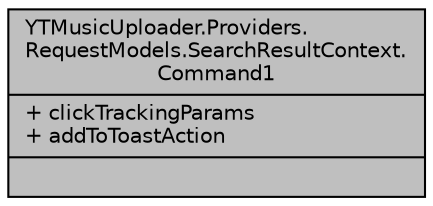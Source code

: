 digraph "YTMusicUploader.Providers.RequestModels.SearchResultContext.Command1"
{
 // LATEX_PDF_SIZE
  edge [fontname="Helvetica",fontsize="10",labelfontname="Helvetica",labelfontsize="10"];
  node [fontname="Helvetica",fontsize="10",shape=record];
  Node1 [label="{YTMusicUploader.Providers.\lRequestModels.SearchResultContext.\lCommand1\n|+ clickTrackingParams\l+ addToToastAction\l|}",height=0.2,width=0.4,color="black", fillcolor="grey75", style="filled", fontcolor="black",tooltip=" "];
}
